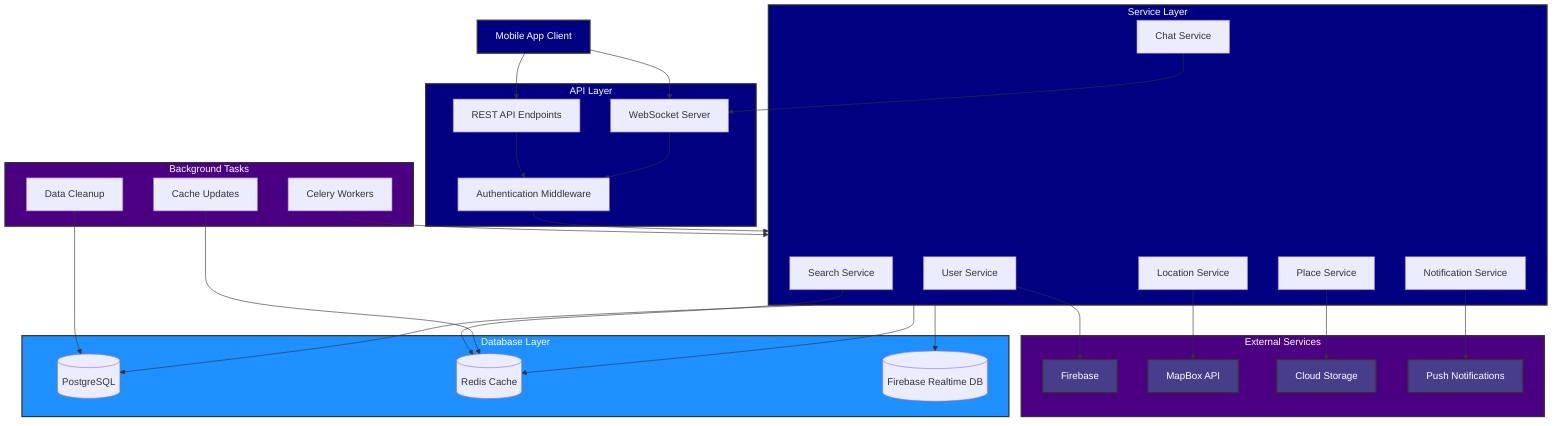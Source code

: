 flowchart TB
    %% Client Layer
    Client[Mobile App Client]
    
    %% API Gateway Layer
    subgraph API[API Layer]
        REST[REST API Endpoints]
        WS[WebSocket Server]
        Auth[Authentication Middleware]
    end
    
    %% Service Layer
    subgraph Services[Service Layer]
        UserService[User Service]
        LocationService[Location Service]
        PlaceService[Place Service]
        ChatService[Chat Service]
        NotificationService[Notification Service]
        SearchService[Search Service]
    end
    
    %% Integration Layer
    subgraph External[External Services]
        Firebase[Firebase]
        MapBox[MapBox API]
        CloudStorage[Cloud Storage]
        PushNotif[Push Notifications]
    end
    
    %% Database Layer
    subgraph DB[Database Layer]
        PostgreSQL[(PostgreSQL)]
        Redis[(Redis Cache)]
        FirebaseDB[(Firebase Realtime DB)]
    end
    
    %% Background Tasks
    subgraph Tasks[Background Tasks]
        Celery[Celery Workers]
        CacheUpdate[Cache Updates]
        DataCleanup[Data Cleanup]
    end
    
    %% Connections - Client to API
    Client --> REST
    Client --> WS
    REST & WS --> Auth
    
    %% API to Services
    Auth --> Services
    
    %% Service Layer Connections
    UserService --> Firebase
    LocationService --> MapBox
    PlaceService --> CloudStorage
    ChatService --> WS
    NotificationService --> PushNotif
    SearchService --> Redis
    
    %% Database Connections
    Services --> PostgreSQL
    Services --> Redis
    Services --> FirebaseDB
    
    %% Background Tasks Connections
    Celery --> Services
    CacheUpdate --> Redis
    DataCleanup --> PostgreSQL

    %% Color and Style Definitions
    classDef primary fill:#000080,stroke:#333,stroke-width:2px,color:white;
    classDef secondary fill:#4B0082,stroke:#333,stroke-width:2px,color:white;
    classDef database fill:#1E90FF,stroke:#333,stroke-width:2px,color:white;
    classDef external fill:#483D8B,stroke:#333,stroke-width:2px,color:white;
    
    %% Apply Styles
    class Client,API,Services primary;
    class Tasks,External secondary;
    class DB database;
    class Firebase,MapBox,CloudStorage,PushNotif external;